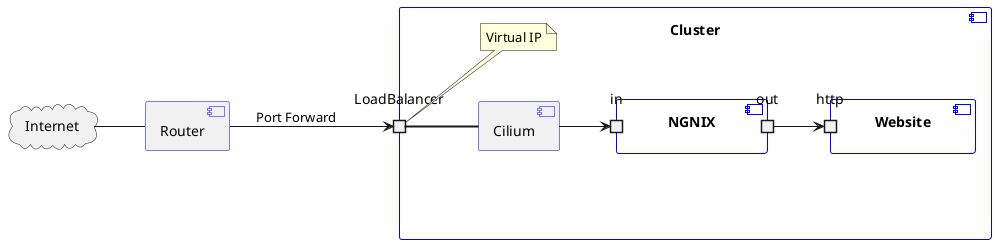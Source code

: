 @startuml

skinparam componentstyle uml2
left to right direction
skinparam nodesep 50
skinparam Ranksep 50

skinparam component {
    Padding 100
    BorderColor Blue
    BoxPadding 200
}

cloud Internet

component Router
Internet -- Router


component Cluster{

    component Cilium {

    }
    port LoadBalancer
    note left of LoadBalancer : Virtual IP
    LoadBalancer == Cilium


    component NGNIX {
        port in as NGNIX_in
        portout out as NGNIX_out
    }
    Cilium --> NGNIX_in 

    component Website {
        port http
    }
    NGNIX_out --> http

}

Router --> LoadBalancer : "Port Forward"

@enduml
